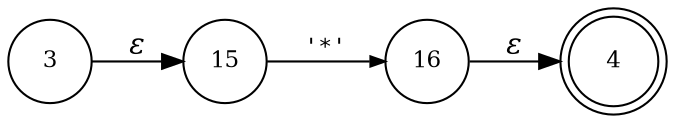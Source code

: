 digraph ATN {
rankdir=LR;
s4[fontsize=11, label="4", shape=doublecircle, fixedsize=true, width=.6];
s16[fontsize=11,label="16", shape=circle, fixedsize=true, width=.55, peripheries=1];
s3[fontsize=11,label="3", shape=circle, fixedsize=true, width=.55, peripheries=1];
s15[fontsize=11,label="15", shape=circle, fixedsize=true, width=.55, peripheries=1];
s3 -> s15 [fontname="Times-Italic", label="&epsilon;"];
s15 -> s16 [fontsize=11, fontname="Courier", arrowsize=.7, label = "'*'", arrowhead = normal];
s16 -> s4 [fontname="Times-Italic", label="&epsilon;"];
}